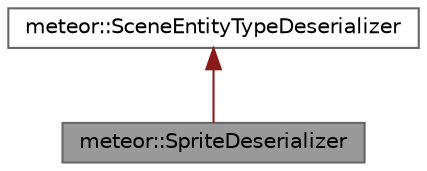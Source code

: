 digraph "meteor::SpriteDeserializer"
{
 // LATEX_PDF_SIZE
  bgcolor="transparent";
  edge [fontname=Helvetica,fontsize=10,labelfontname=Helvetica,labelfontsize=10];
  node [fontname=Helvetica,fontsize=10,shape=box,height=0.2,width=0.4];
  Node1 [id="Node000001",label="meteor::SpriteDeserializer",height=0.2,width=0.4,color="gray40", fillcolor="grey60", style="filled", fontcolor="black",tooltip="Desrializer for Sprite2D."];
  Node2 -> Node1 [id="edge1_Node000001_Node000002",dir="back",color="firebrick4",style="solid",tooltip=" "];
  Node2 [id="Node000002",label="meteor::SceneEntityTypeDeserializer",height=0.2,width=0.4,color="gray40", fillcolor="white", style="filled",URL="$classmeteor_1_1_scene_entity_type_deserializer.html",tooltip="Base class for Scene Enity Derserializers."];
}
